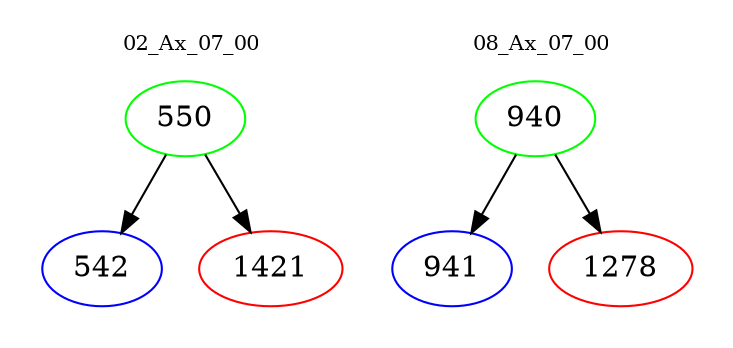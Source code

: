 digraph{
subgraph cluster_0 {
color = white
label = "02_Ax_07_00";
fontsize=10;
T0_550 [label="550", color="green"]
T0_550 -> T0_542 [color="black"]
T0_542 [label="542", color="blue"]
T0_550 -> T0_1421 [color="black"]
T0_1421 [label="1421", color="red"]
}
subgraph cluster_1 {
color = white
label = "08_Ax_07_00";
fontsize=10;
T1_940 [label="940", color="green"]
T1_940 -> T1_941 [color="black"]
T1_941 [label="941", color="blue"]
T1_940 -> T1_1278 [color="black"]
T1_1278 [label="1278", color="red"]
}
}
